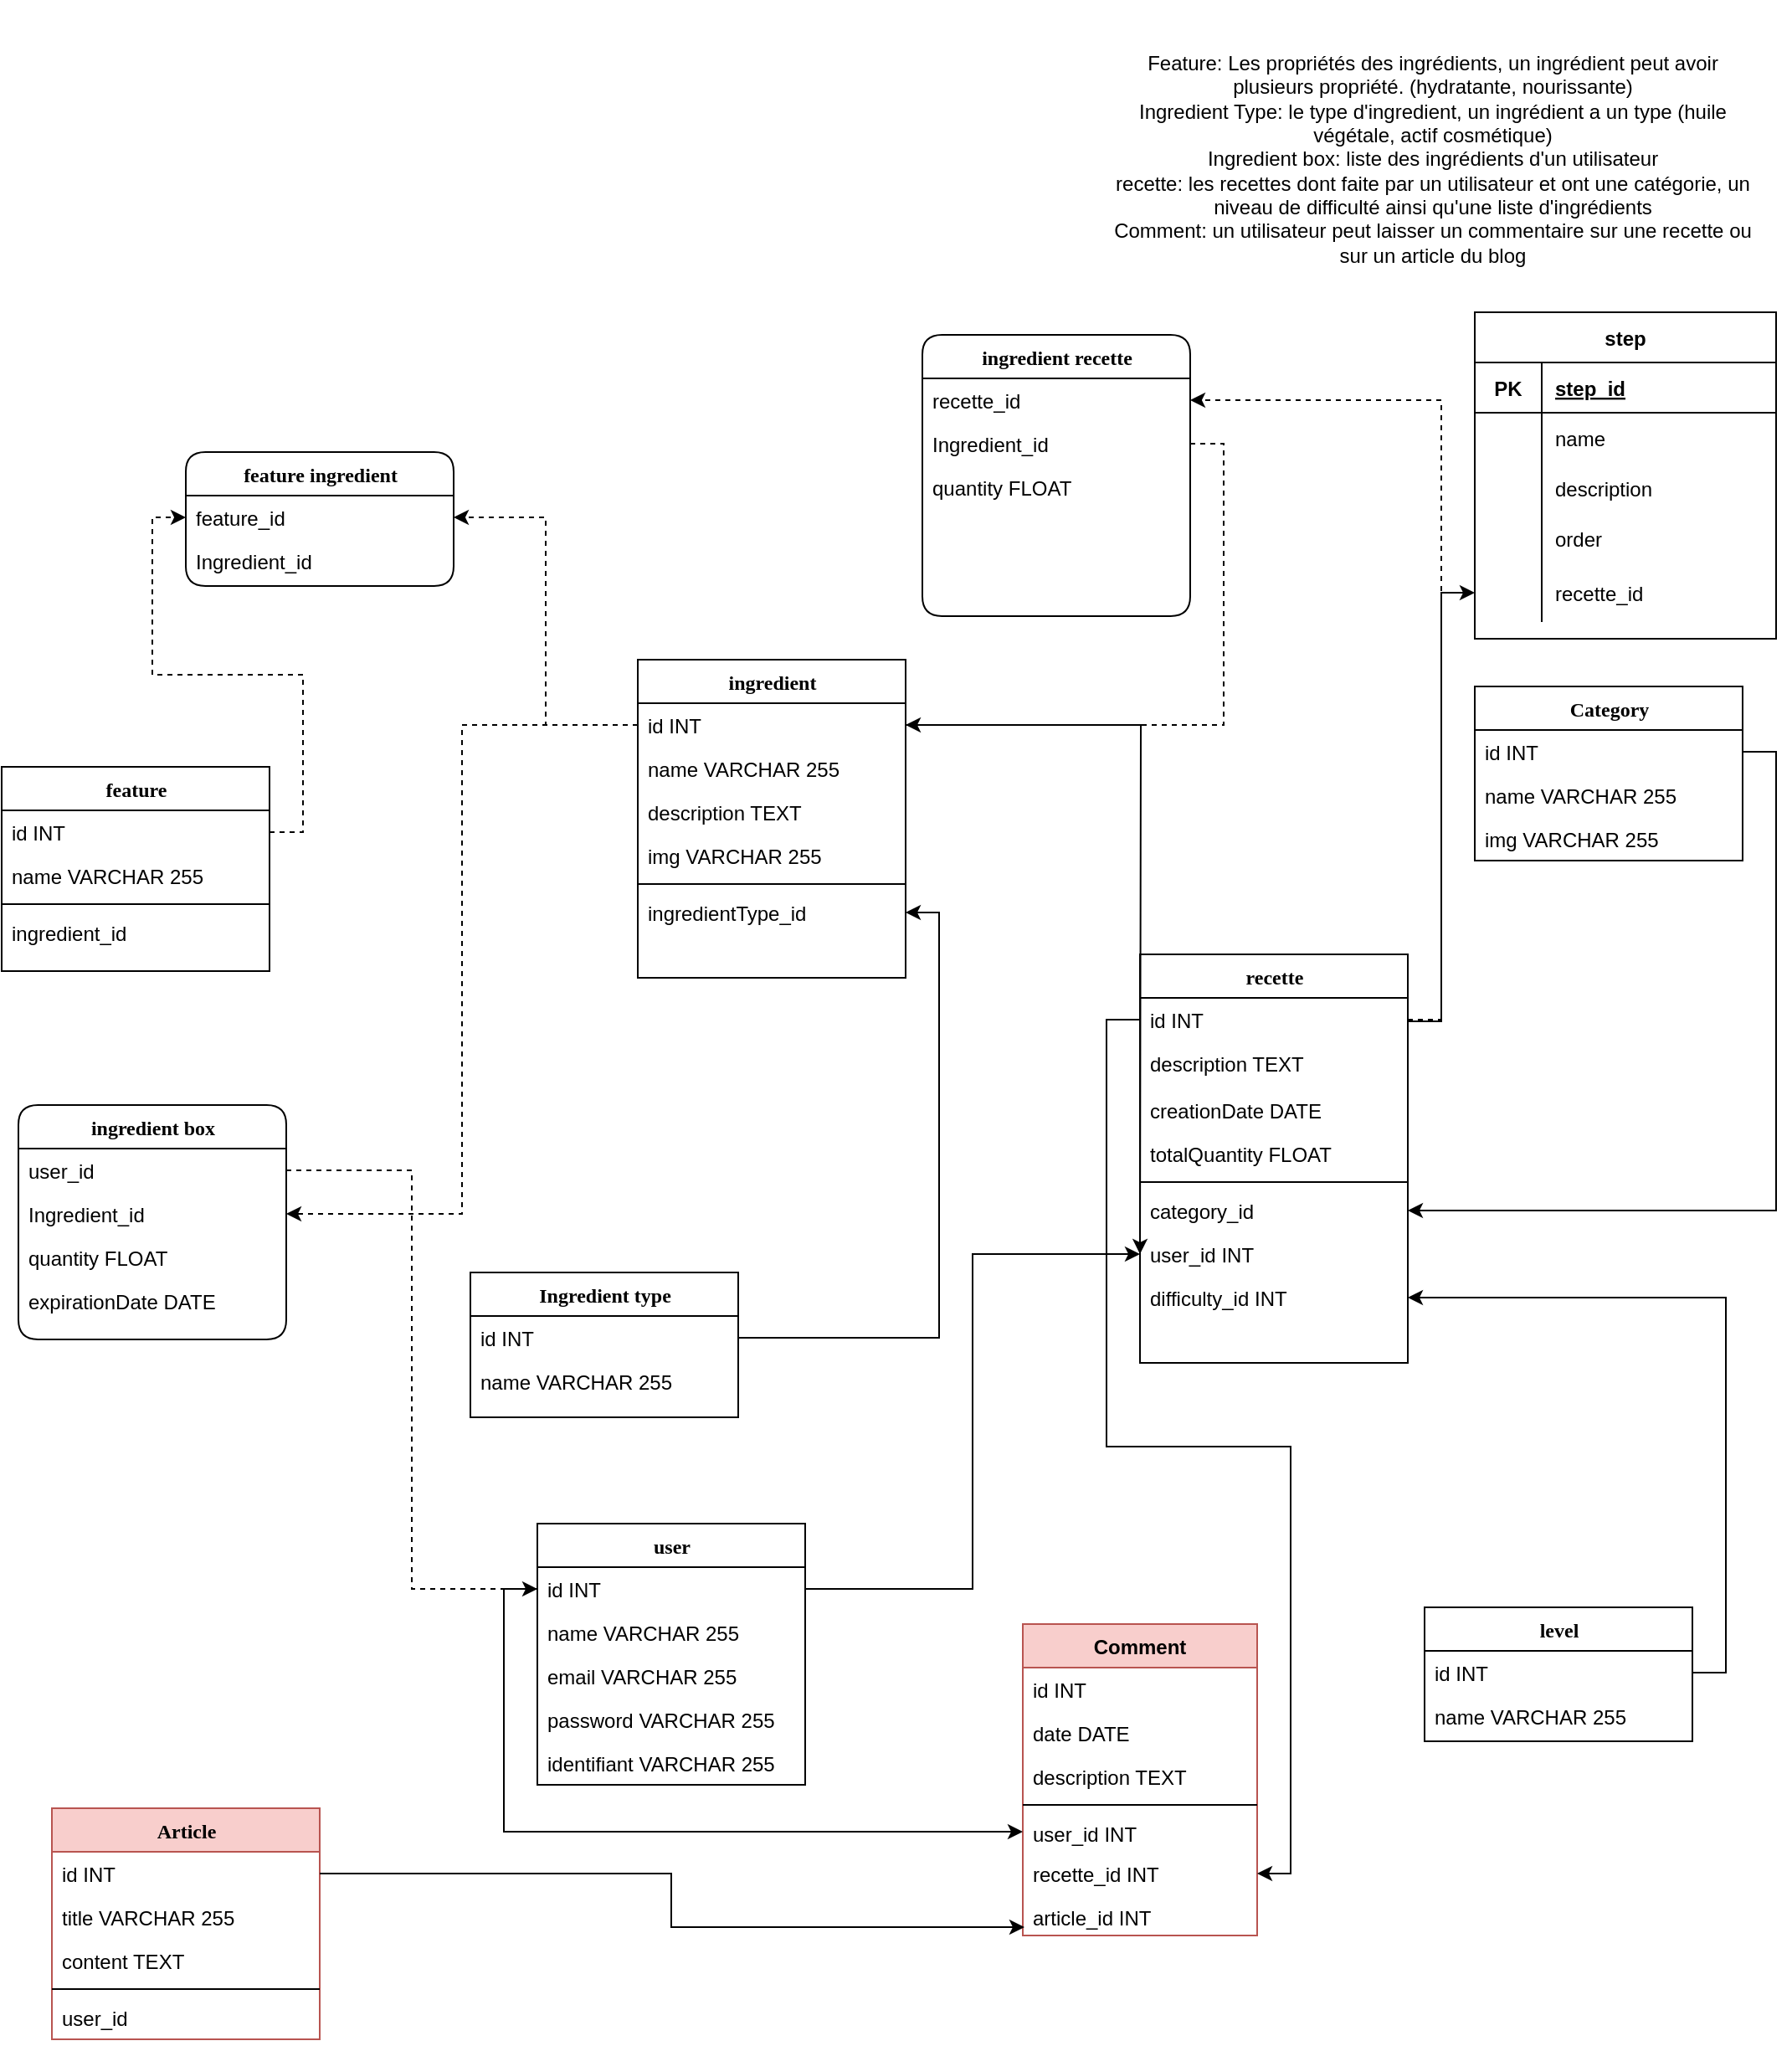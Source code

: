 <mxfile version="15.6.5" type="device"><diagram name="Page-1" id="9f46799a-70d6-7492-0946-bef42562c5a5"><mxGraphModel dx="1043" dy="1791" grid="1" gridSize="10" guides="1" tooltips="1" connect="1" arrows="1" fold="1" page="1" pageScale="1" pageWidth="1100" pageHeight="850" background="none" math="0" shadow="0"><root><mxCell id="0"/><mxCell id="1" parent="0"/><mxCell id="78961159f06e98e8-17" value="ingredient" style="swimlane;html=1;fontStyle=1;align=center;verticalAlign=top;childLayout=stackLayout;horizontal=1;startSize=26;horizontalStack=0;resizeParent=1;resizeLast=0;collapsible=1;marginBottom=0;swimlaneFillColor=#ffffff;rounded=0;shadow=0;comic=0;labelBackgroundColor=none;strokeWidth=1;fillColor=none;fontFamily=Verdana;fontSize=12" parent="1" vertex="1"><mxGeometry x="400" y="-16" width="160" height="190" as="geometry"/></mxCell><mxCell id="78961159f06e98e8-21" value="id INT" style="text;html=1;strokeColor=none;fillColor=none;align=left;verticalAlign=top;spacingLeft=4;spacingRight=4;whiteSpace=wrap;overflow=hidden;rotatable=0;points=[[0,0.5],[1,0.5]];portConstraint=eastwest;" parent="78961159f06e98e8-17" vertex="1"><mxGeometry y="26" width="160" height="26" as="geometry"/></mxCell><mxCell id="7zpPtN-hCxBxWCbPaGeo-47" value="name VARCHAR 255" style="text;html=1;strokeColor=none;fillColor=none;align=left;verticalAlign=top;spacingLeft=4;spacingRight=4;whiteSpace=wrap;overflow=hidden;rotatable=0;points=[[0,0.5],[1,0.5]];portConstraint=eastwest;" parent="78961159f06e98e8-17" vertex="1"><mxGeometry y="52" width="160" height="26" as="geometry"/></mxCell><mxCell id="7zpPtN-hCxBxWCbPaGeo-48" value="description TEXT" style="text;html=1;strokeColor=none;fillColor=none;align=left;verticalAlign=top;spacingLeft=4;spacingRight=4;whiteSpace=wrap;overflow=hidden;rotatable=0;points=[[0,0.5],[1,0.5]];portConstraint=eastwest;" parent="78961159f06e98e8-17" vertex="1"><mxGeometry y="78" width="160" height="26" as="geometry"/></mxCell><mxCell id="78961159f06e98e8-23" value="img VARCHAR 255&amp;nbsp;" style="text;html=1;strokeColor=none;fillColor=none;align=left;verticalAlign=top;spacingLeft=4;spacingRight=4;whiteSpace=wrap;overflow=hidden;rotatable=0;points=[[0,0.5],[1,0.5]];portConstraint=eastwest;" parent="78961159f06e98e8-17" vertex="1"><mxGeometry y="104" width="160" height="26" as="geometry"/></mxCell><mxCell id="78961159f06e98e8-19" value="" style="line;html=1;strokeWidth=1;fillColor=none;align=left;verticalAlign=middle;spacingTop=-1;spacingLeft=3;spacingRight=3;rotatable=0;labelPosition=right;points=[];portConstraint=eastwest;" parent="78961159f06e98e8-17" vertex="1"><mxGeometry y="130" width="160" height="8" as="geometry"/></mxCell><mxCell id="78961159f06e98e8-20" value="ingredientType_id" style="text;html=1;strokeColor=none;fillColor=none;align=left;verticalAlign=top;spacingLeft=4;spacingRight=4;whiteSpace=wrap;overflow=hidden;rotatable=0;points=[[0,0.5],[1,0.5]];portConstraint=eastwest;" parent="78961159f06e98e8-17" vertex="1"><mxGeometry y="138" width="160" height="26" as="geometry"/></mxCell><mxCell id="78961159f06e98e8-30" value="Ingredient type" style="swimlane;html=1;fontStyle=1;align=center;verticalAlign=top;childLayout=stackLayout;horizontal=1;startSize=26;horizontalStack=0;resizeParent=1;resizeLast=0;collapsible=1;marginBottom=0;swimlaneFillColor=#ffffff;rounded=0;shadow=0;comic=0;labelBackgroundColor=none;strokeWidth=1;fillColor=none;fontFamily=Verdana;fontSize=12" parent="1" vertex="1"><mxGeometry x="300" y="350" width="160" height="86.5" as="geometry"/></mxCell><mxCell id="78961159f06e98e8-32" value="id INT" style="text;html=1;strokeColor=none;fillColor=none;align=left;verticalAlign=top;spacingLeft=4;spacingRight=4;whiteSpace=wrap;overflow=hidden;rotatable=0;points=[[0,0.5],[1,0.5]];portConstraint=eastwest;" parent="78961159f06e98e8-30" vertex="1"><mxGeometry y="26" width="160" height="26" as="geometry"/></mxCell><mxCell id="78961159f06e98e8-33" value="name VARCHAR 255" style="text;html=1;strokeColor=none;fillColor=none;align=left;verticalAlign=top;spacingLeft=4;spacingRight=4;whiteSpace=wrap;overflow=hidden;rotatable=0;points=[[0,0.5],[1,0.5]];portConstraint=eastwest;" parent="78961159f06e98e8-30" vertex="1"><mxGeometry y="52" width="160" height="26" as="geometry"/></mxCell><mxCell id="78961159f06e98e8-43" value="user" style="swimlane;html=1;fontStyle=1;align=center;verticalAlign=top;childLayout=stackLayout;horizontal=1;startSize=26;horizontalStack=0;resizeParent=1;resizeLast=0;collapsible=1;marginBottom=0;swimlaneFillColor=#ffffff;rounded=0;shadow=0;comic=0;labelBackgroundColor=none;strokeWidth=1;fillColor=none;fontFamily=Verdana;fontSize=12" parent="1" vertex="1"><mxGeometry x="340" y="500" width="160" height="156" as="geometry"/></mxCell><mxCell id="78961159f06e98e8-44" value="id INT" style="text;html=1;strokeColor=none;fillColor=none;align=left;verticalAlign=top;spacingLeft=4;spacingRight=4;whiteSpace=wrap;overflow=hidden;rotatable=0;points=[[0,0.5],[1,0.5]];portConstraint=eastwest;" parent="78961159f06e98e8-43" vertex="1"><mxGeometry y="26" width="160" height="26" as="geometry"/></mxCell><mxCell id="78961159f06e98e8-45" value="name VARCHAR 255" style="text;html=1;strokeColor=none;fillColor=none;align=left;verticalAlign=top;spacingLeft=4;spacingRight=4;whiteSpace=wrap;overflow=hidden;rotatable=0;points=[[0,0.5],[1,0.5]];portConstraint=eastwest;" parent="78961159f06e98e8-43" vertex="1"><mxGeometry y="52" width="160" height="26" as="geometry"/></mxCell><mxCell id="78961159f06e98e8-49" value="email VARCHAR 255" style="text;html=1;strokeColor=none;fillColor=none;align=left;verticalAlign=top;spacingLeft=4;spacingRight=4;whiteSpace=wrap;overflow=hidden;rotatable=0;points=[[0,0.5],[1,0.5]];portConstraint=eastwest;" parent="78961159f06e98e8-43" vertex="1"><mxGeometry y="78" width="160" height="26" as="geometry"/></mxCell><mxCell id="eiqiAYQHPfFqTwgcXte8-1" value="password VARCHAR 255" style="text;html=1;strokeColor=none;fillColor=none;align=left;verticalAlign=top;spacingLeft=4;spacingRight=4;whiteSpace=wrap;overflow=hidden;rotatable=0;points=[[0,0.5],[1,0.5]];portConstraint=eastwest;" parent="78961159f06e98e8-43" vertex="1"><mxGeometry y="104" width="160" height="26" as="geometry"/></mxCell><mxCell id="lginQd7SYMNspLlkgWpq-1" value="identifiant VARCHAR 255" style="text;html=1;strokeColor=none;fillColor=none;align=left;verticalAlign=top;spacingLeft=4;spacingRight=4;whiteSpace=wrap;overflow=hidden;rotatable=0;points=[[0,0.5],[1,0.5]];portConstraint=eastwest;" parent="78961159f06e98e8-43" vertex="1"><mxGeometry y="130" width="160" height="26" as="geometry"/></mxCell><mxCell id="78961159f06e98e8-56" value="feature" style="swimlane;html=1;fontStyle=1;align=center;verticalAlign=top;childLayout=stackLayout;horizontal=1;startSize=26;horizontalStack=0;resizeParent=1;resizeLast=0;collapsible=1;marginBottom=0;swimlaneFillColor=#ffffff;rounded=0;shadow=0;comic=0;labelBackgroundColor=none;strokeWidth=1;fillColor=none;fontFamily=Verdana;fontSize=12" parent="1" vertex="1"><mxGeometry x="20" y="48" width="160" height="122" as="geometry"/></mxCell><mxCell id="78961159f06e98e8-57" value="id INT&lt;br&gt;" style="text;html=1;strokeColor=none;fillColor=none;align=left;verticalAlign=top;spacingLeft=4;spacingRight=4;whiteSpace=wrap;overflow=hidden;rotatable=0;points=[[0,0.5],[1,0.5]];portConstraint=eastwest;" parent="78961159f06e98e8-56" vertex="1"><mxGeometry y="26" width="160" height="26" as="geometry"/></mxCell><mxCell id="78961159f06e98e8-58" value="name VARCHAR 255" style="text;html=1;strokeColor=none;fillColor=none;align=left;verticalAlign=top;spacingLeft=4;spacingRight=4;whiteSpace=wrap;overflow=hidden;rotatable=0;points=[[0,0.5],[1,0.5]];portConstraint=eastwest;" parent="78961159f06e98e8-56" vertex="1"><mxGeometry y="52" width="160" height="26" as="geometry"/></mxCell><mxCell id="78961159f06e98e8-64" value="" style="line;html=1;strokeWidth=1;fillColor=none;align=left;verticalAlign=middle;spacingTop=-1;spacingLeft=3;spacingRight=3;rotatable=0;labelPosition=right;points=[];portConstraint=eastwest;" parent="78961159f06e98e8-56" vertex="1"><mxGeometry y="78" width="160" height="8" as="geometry"/></mxCell><mxCell id="78961159f06e98e8-65" value="ingredient_id&lt;br&gt;" style="text;html=1;strokeColor=none;fillColor=none;align=left;verticalAlign=top;spacingLeft=4;spacingRight=4;whiteSpace=wrap;overflow=hidden;rotatable=0;points=[[0,0.5],[1,0.5]];portConstraint=eastwest;" parent="78961159f06e98e8-56" vertex="1"><mxGeometry y="86" width="160" height="26" as="geometry"/></mxCell><mxCell id="78961159f06e98e8-69" value="recette" style="swimlane;html=1;fontStyle=1;align=center;verticalAlign=top;childLayout=stackLayout;horizontal=1;startSize=26;horizontalStack=0;resizeParent=1;resizeLast=0;collapsible=1;marginBottom=0;swimlaneFillColor=#ffffff;rounded=0;shadow=0;comic=0;labelBackgroundColor=none;strokeWidth=1;fillColor=none;fontFamily=Verdana;fontSize=12" parent="1" vertex="1"><mxGeometry x="700" y="160" width="160" height="244" as="geometry"/></mxCell><mxCell id="7zpPtN-hCxBxWCbPaGeo-17" value="id INT" style="text;html=1;strokeColor=none;fillColor=none;align=left;verticalAlign=top;spacingLeft=4;spacingRight=4;whiteSpace=wrap;overflow=hidden;rotatable=0;points=[[0,0.5],[1,0.5]];portConstraint=eastwest;" parent="78961159f06e98e8-69" vertex="1"><mxGeometry y="26" width="160" height="26" as="geometry"/></mxCell><mxCell id="78961159f06e98e8-74" value="description TEXT" style="text;html=1;strokeColor=none;fillColor=none;align=left;verticalAlign=top;spacingLeft=4;spacingRight=4;whiteSpace=wrap;overflow=hidden;rotatable=0;points=[[0,0.5],[1,0.5]];portConstraint=eastwest;" parent="78961159f06e98e8-69" vertex="1"><mxGeometry y="52" width="160" height="28" as="geometry"/></mxCell><mxCell id="78961159f06e98e8-75" value="creationDate DATE" style="text;html=1;strokeColor=none;fillColor=none;align=left;verticalAlign=top;spacingLeft=4;spacingRight=4;whiteSpace=wrap;overflow=hidden;rotatable=0;points=[[0,0.5],[1,0.5]];portConstraint=eastwest;" parent="78961159f06e98e8-69" vertex="1"><mxGeometry y="80" width="160" height="26" as="geometry"/></mxCell><mxCell id="78961159f06e98e8-76" value="totalQuantity FLOAT" style="text;html=1;strokeColor=none;fillColor=none;align=left;verticalAlign=top;spacingLeft=4;spacingRight=4;whiteSpace=wrap;overflow=hidden;rotatable=0;points=[[0,0.5],[1,0.5]];portConstraint=eastwest;" parent="78961159f06e98e8-69" vertex="1"><mxGeometry y="106" width="160" height="26" as="geometry"/></mxCell><mxCell id="7zpPtN-hCxBxWCbPaGeo-32" value="" style="line;html=1;strokeWidth=1;fillColor=none;align=left;verticalAlign=middle;spacingTop=-1;spacingLeft=3;spacingRight=3;rotatable=0;labelPosition=right;points=[];portConstraint=eastwest;" parent="78961159f06e98e8-69" vertex="1"><mxGeometry y="132" width="160" height="8" as="geometry"/></mxCell><mxCell id="78961159f06e98e8-117" value="category_id" style="text;html=1;strokeColor=none;fillColor=none;align=left;verticalAlign=top;spacingLeft=4;spacingRight=4;whiteSpace=wrap;overflow=hidden;rotatable=0;points=[[0,0.5],[1,0.5]];portConstraint=eastwest;" parent="78961159f06e98e8-69" vertex="1"><mxGeometry y="140" width="160" height="26" as="geometry"/></mxCell><mxCell id="78961159f06e98e8-78" value="user_id INT" style="text;html=1;strokeColor=none;fillColor=none;align=left;verticalAlign=top;spacingLeft=4;spacingRight=4;whiteSpace=wrap;overflow=hidden;rotatable=0;points=[[0,0.5],[1,0.5]];portConstraint=eastwest;" parent="78961159f06e98e8-69" vertex="1"><mxGeometry y="166" width="160" height="26" as="geometry"/></mxCell><mxCell id="7zpPtN-hCxBxWCbPaGeo-45" value="difficulty_id INT" style="text;html=1;strokeColor=none;fillColor=none;align=left;verticalAlign=top;spacingLeft=4;spacingRight=4;whiteSpace=wrap;overflow=hidden;rotatable=0;points=[[0,0.5],[1,0.5]];portConstraint=eastwest;" parent="78961159f06e98e8-69" vertex="1"><mxGeometry y="192" width="160" height="26" as="geometry"/></mxCell><mxCell id="78961159f06e98e8-95" value="ingredient box" style="swimlane;html=1;fontStyle=1;align=center;verticalAlign=top;childLayout=stackLayout;horizontal=1;startSize=26;horizontalStack=0;resizeParent=1;resizeLast=0;collapsible=1;marginBottom=0;swimlaneFillColor=#ffffff;rounded=1;shadow=0;comic=0;labelBackgroundColor=none;strokeWidth=1;fillColor=none;fontFamily=Verdana;fontSize=12" parent="1" vertex="1"><mxGeometry x="30" y="250" width="160" height="140" as="geometry"/></mxCell><mxCell id="78961159f06e98e8-96" value="user_id" style="text;html=1;strokeColor=none;fillColor=none;align=left;verticalAlign=top;spacingLeft=4;spacingRight=4;whiteSpace=wrap;overflow=hidden;rotatable=0;points=[[0,0.5],[1,0.5]];portConstraint=eastwest;" parent="78961159f06e98e8-95" vertex="1"><mxGeometry y="26" width="160" height="26" as="geometry"/></mxCell><mxCell id="78961159f06e98e8-97" value="Ingredient_id" style="text;html=1;strokeColor=none;fillColor=none;align=left;verticalAlign=top;spacingLeft=4;spacingRight=4;whiteSpace=wrap;overflow=hidden;rotatable=0;points=[[0,0.5],[1,0.5]];portConstraint=eastwest;" parent="78961159f06e98e8-95" vertex="1"><mxGeometry y="52" width="160" height="26" as="geometry"/></mxCell><mxCell id="78961159f06e98e8-25" value="quantity FLOAT" style="text;html=1;strokeColor=none;fillColor=none;align=left;verticalAlign=top;spacingLeft=4;spacingRight=4;whiteSpace=wrap;overflow=hidden;rotatable=0;points=[[0,0.5],[1,0.5]];portConstraint=eastwest;" parent="78961159f06e98e8-95" vertex="1"><mxGeometry y="78" width="160" height="26" as="geometry"/></mxCell><mxCell id="78961159f06e98e8-26" value="expirationDate DATE" style="text;html=1;strokeColor=none;fillColor=none;align=left;verticalAlign=top;spacingLeft=4;spacingRight=4;whiteSpace=wrap;overflow=hidden;rotatable=0;points=[[0,0.5],[1,0.5]];portConstraint=eastwest;" parent="78961159f06e98e8-95" vertex="1"><mxGeometry y="104" width="160" height="26" as="geometry"/></mxCell><mxCell id="78961159f06e98e8-108" value="Category" style="swimlane;html=1;fontStyle=1;align=center;verticalAlign=top;childLayout=stackLayout;horizontal=1;startSize=26;horizontalStack=0;resizeParent=1;resizeLast=0;collapsible=1;marginBottom=0;swimlaneFillColor=#ffffff;rounded=0;shadow=0;comic=0;labelBackgroundColor=none;strokeWidth=1;fillColor=none;fontFamily=Verdana;fontSize=12" parent="1" vertex="1"><mxGeometry x="900" width="160" height="104" as="geometry"/></mxCell><mxCell id="78961159f06e98e8-109" value="id INT" style="text;html=1;strokeColor=none;fillColor=none;align=left;verticalAlign=top;spacingLeft=4;spacingRight=4;whiteSpace=wrap;overflow=hidden;rotatable=0;points=[[0,0.5],[1,0.5]];portConstraint=eastwest;" parent="78961159f06e98e8-108" vertex="1"><mxGeometry y="26" width="160" height="26" as="geometry"/></mxCell><mxCell id="78961159f06e98e8-110" value="name VARCHAR 255" style="text;html=1;strokeColor=none;fillColor=none;align=left;verticalAlign=top;spacingLeft=4;spacingRight=4;whiteSpace=wrap;overflow=hidden;rotatable=0;points=[[0,0.5],[1,0.5]];portConstraint=eastwest;" parent="78961159f06e98e8-108" vertex="1"><mxGeometry y="52" width="160" height="26" as="geometry"/></mxCell><mxCell id="7zpPtN-hCxBxWCbPaGeo-50" value="img VARCHAR 255&amp;nbsp;" style="text;html=1;strokeColor=none;fillColor=none;align=left;verticalAlign=top;spacingLeft=4;spacingRight=4;whiteSpace=wrap;overflow=hidden;rotatable=0;points=[[0,0.5],[1,0.5]];portConstraint=eastwest;" parent="78961159f06e98e8-108" vertex="1"><mxGeometry y="78" width="160" height="26" as="geometry"/></mxCell><mxCell id="7zpPtN-hCxBxWCbPaGeo-7" style="edgeStyle=orthogonalEdgeStyle;rounded=0;orthogonalLoop=1;jettySize=auto;html=1;exitX=1;exitY=0.5;exitDx=0;exitDy=0;entryX=0;entryY=0.5;entryDx=0;entryDy=0;" parent="1" source="78961159f06e98e8-44" target="78961159f06e98e8-78" edge="1"><mxGeometry relative="1" as="geometry"/></mxCell><mxCell id="7zpPtN-hCxBxWCbPaGeo-8" style="edgeStyle=orthogonalEdgeStyle;rounded=0;orthogonalLoop=1;jettySize=auto;html=1;exitX=1;exitY=0.5;exitDx=0;exitDy=0;" parent="1" source="78961159f06e98e8-21" edge="1"><mxGeometry relative="1" as="geometry"><mxPoint x="700" y="339" as="targetPoint"/></mxGeometry></mxCell><mxCell id="7zpPtN-hCxBxWCbPaGeo-10" value="Comment" style="swimlane;fontStyle=1;childLayout=stackLayout;horizontal=1;startSize=26;horizontalStack=0;resizeParent=1;resizeParentMax=0;resizeLast=0;collapsible=1;marginBottom=0;rounded=0;fillColor=#f8cecc;strokeColor=#b85450;" parent="1" vertex="1"><mxGeometry x="630" y="560" width="140" height="186" as="geometry"/></mxCell><mxCell id="7zpPtN-hCxBxWCbPaGeo-15" value="id INT" style="text;strokeColor=none;fillColor=none;align=left;verticalAlign=top;spacingLeft=4;spacingRight=4;overflow=hidden;rotatable=0;points=[[0,0.5],[1,0.5]];portConstraint=eastwest;" parent="7zpPtN-hCxBxWCbPaGeo-10" vertex="1"><mxGeometry y="26" width="140" height="26" as="geometry"/></mxCell><mxCell id="7zpPtN-hCxBxWCbPaGeo-14" value="date DATE" style="text;strokeColor=none;fillColor=none;align=left;verticalAlign=top;spacingLeft=4;spacingRight=4;overflow=hidden;rotatable=0;points=[[0,0.5],[1,0.5]];portConstraint=eastwest;" parent="7zpPtN-hCxBxWCbPaGeo-10" vertex="1"><mxGeometry y="52" width="140" height="26" as="geometry"/></mxCell><mxCell id="7zpPtN-hCxBxWCbPaGeo-13" value="description TEXT" style="text;strokeColor=none;fillColor=none;align=left;verticalAlign=top;spacingLeft=4;spacingRight=4;overflow=hidden;rotatable=0;points=[[0,0.5],[1,0.5]];portConstraint=eastwest;" parent="7zpPtN-hCxBxWCbPaGeo-10" vertex="1"><mxGeometry y="78" width="140" height="26" as="geometry"/></mxCell><mxCell id="7zpPtN-hCxBxWCbPaGeo-31" value="" style="line;html=1;strokeWidth=1;fillColor=none;align=left;verticalAlign=middle;spacingTop=-1;spacingLeft=3;spacingRight=3;rotatable=0;labelPosition=right;points=[];portConstraint=eastwest;" parent="7zpPtN-hCxBxWCbPaGeo-10" vertex="1"><mxGeometry y="104" width="140" height="8" as="geometry"/></mxCell><mxCell id="7zpPtN-hCxBxWCbPaGeo-11" value="user_id INT" style="text;strokeColor=none;fillColor=none;align=left;verticalAlign=top;spacingLeft=4;spacingRight=4;overflow=hidden;rotatable=0;points=[[0,0.5],[1,0.5]];portConstraint=eastwest;" parent="7zpPtN-hCxBxWCbPaGeo-10" vertex="1"><mxGeometry y="112" width="140" height="24" as="geometry"/></mxCell><mxCell id="7zpPtN-hCxBxWCbPaGeo-12" value="recette_id INT" style="text;strokeColor=none;fillColor=none;align=left;verticalAlign=top;spacingLeft=4;spacingRight=4;overflow=hidden;rotatable=0;points=[[0,0.5],[1,0.5]];portConstraint=eastwest;" parent="7zpPtN-hCxBxWCbPaGeo-10" vertex="1"><mxGeometry y="136" width="140" height="26" as="geometry"/></mxCell><mxCell id="7zpPtN-hCxBxWCbPaGeo-40" value="article_id INT" style="text;strokeColor=none;fillColor=none;align=left;verticalAlign=top;spacingLeft=4;spacingRight=4;overflow=hidden;rotatable=0;points=[[0,0.5],[1,0.5]];portConstraint=eastwest;" parent="7zpPtN-hCxBxWCbPaGeo-10" vertex="1"><mxGeometry y="162" width="140" height="24" as="geometry"/></mxCell><mxCell id="7zpPtN-hCxBxWCbPaGeo-16" style="edgeStyle=orthogonalEdgeStyle;rounded=0;orthogonalLoop=1;jettySize=auto;html=1;exitX=0;exitY=0.5;exitDx=0;exitDy=0;" parent="1" source="78961159f06e98e8-44" target="7zpPtN-hCxBxWCbPaGeo-11" edge="1"><mxGeometry relative="1" as="geometry"/></mxCell><mxCell id="7zpPtN-hCxBxWCbPaGeo-20" style="edgeStyle=orthogonalEdgeStyle;rounded=0;orthogonalLoop=1;jettySize=auto;html=1;exitX=0;exitY=0.5;exitDx=0;exitDy=0;entryX=1;entryY=0.5;entryDx=0;entryDy=0;" parent="1" source="7zpPtN-hCxBxWCbPaGeo-17" target="7zpPtN-hCxBxWCbPaGeo-12" edge="1"><mxGeometry relative="1" as="geometry"/></mxCell><mxCell id="7zpPtN-hCxBxWCbPaGeo-25" style="edgeStyle=orthogonalEdgeStyle;rounded=0;orthogonalLoop=1;jettySize=auto;html=1;exitX=1;exitY=0.5;exitDx=0;exitDy=0;entryX=1;entryY=0.5;entryDx=0;entryDy=0;" parent="1" source="78961159f06e98e8-109" target="78961159f06e98e8-117" edge="1"><mxGeometry relative="1" as="geometry"/></mxCell><mxCell id="7zpPtN-hCxBxWCbPaGeo-26" style="edgeStyle=orthogonalEdgeStyle;rounded=0;orthogonalLoop=1;jettySize=auto;html=1;exitX=1;exitY=0.5;exitDx=0;exitDy=0;entryX=1;entryY=0.5;entryDx=0;entryDy=0;" parent="1" source="78961159f06e98e8-32" target="78961159f06e98e8-20" edge="1"><mxGeometry relative="1" as="geometry"/></mxCell><mxCell id="7zpPtN-hCxBxWCbPaGeo-27" style="edgeStyle=orthogonalEdgeStyle;rounded=0;orthogonalLoop=1;jettySize=auto;html=1;exitX=0;exitY=0.5;exitDx=0;exitDy=0;entryX=1;entryY=0.5;entryDx=0;entryDy=0;dashed=1;" parent="1" source="78961159f06e98e8-21" target="78961159f06e98e8-97" edge="1"><mxGeometry relative="1" as="geometry"/></mxCell><mxCell id="7zpPtN-hCxBxWCbPaGeo-28" style="edgeStyle=orthogonalEdgeStyle;rounded=0;orthogonalLoop=1;jettySize=auto;html=1;exitX=1;exitY=0.5;exitDx=0;exitDy=0;entryX=0;entryY=0.5;entryDx=0;entryDy=0;dashed=1;" parent="1" source="78961159f06e98e8-96" target="78961159f06e98e8-44" edge="1"><mxGeometry relative="1" as="geometry"/></mxCell><mxCell id="7zpPtN-hCxBxWCbPaGeo-33" value="Article" style="swimlane;html=1;fontStyle=1;align=center;verticalAlign=top;childLayout=stackLayout;horizontal=1;startSize=26;horizontalStack=0;resizeParent=1;resizeLast=0;collapsible=1;marginBottom=0;swimlaneFillColor=#ffffff;rounded=0;shadow=0;comic=0;labelBackgroundColor=none;strokeWidth=1;fillColor=#f8cecc;fontFamily=Verdana;fontSize=12;strokeColor=#b85450;" parent="1" vertex="1"><mxGeometry x="50" y="670" width="160" height="138" as="geometry"/></mxCell><mxCell id="7zpPtN-hCxBxWCbPaGeo-34" value="id INT" style="text;html=1;strokeColor=none;fillColor=none;align=left;verticalAlign=top;spacingLeft=4;spacingRight=4;whiteSpace=wrap;overflow=hidden;rotatable=0;points=[[0,0.5],[1,0.5]];portConstraint=eastwest;" parent="7zpPtN-hCxBxWCbPaGeo-33" vertex="1"><mxGeometry y="26" width="160" height="26" as="geometry"/></mxCell><mxCell id="7zpPtN-hCxBxWCbPaGeo-35" value="title VARCHAR 255" style="text;html=1;strokeColor=none;fillColor=none;align=left;verticalAlign=top;spacingLeft=4;spacingRight=4;whiteSpace=wrap;overflow=hidden;rotatable=0;points=[[0,0.5],[1,0.5]];portConstraint=eastwest;" parent="7zpPtN-hCxBxWCbPaGeo-33" vertex="1"><mxGeometry y="52" width="160" height="26" as="geometry"/></mxCell><mxCell id="7zpPtN-hCxBxWCbPaGeo-38" value="content TEXT" style="text;html=1;strokeColor=none;fillColor=none;align=left;verticalAlign=top;spacingLeft=4;spacingRight=4;whiteSpace=wrap;overflow=hidden;rotatable=0;points=[[0,0.5],[1,0.5]];portConstraint=eastwest;" parent="7zpPtN-hCxBxWCbPaGeo-33" vertex="1"><mxGeometry y="78" width="160" height="26" as="geometry"/></mxCell><mxCell id="7zpPtN-hCxBxWCbPaGeo-36" value="" style="line;html=1;strokeWidth=1;fillColor=none;align=left;verticalAlign=middle;spacingTop=-1;spacingLeft=3;spacingRight=3;rotatable=0;labelPosition=right;points=[];portConstraint=eastwest;" parent="7zpPtN-hCxBxWCbPaGeo-33" vertex="1"><mxGeometry y="104" width="160" height="8" as="geometry"/></mxCell><mxCell id="7zpPtN-hCxBxWCbPaGeo-37" value="user_id" style="text;html=1;strokeColor=none;fillColor=none;align=left;verticalAlign=top;spacingLeft=4;spacingRight=4;whiteSpace=wrap;overflow=hidden;rotatable=0;points=[[0,0.5],[1,0.5]];portConstraint=eastwest;" parent="7zpPtN-hCxBxWCbPaGeo-33" vertex="1"><mxGeometry y="112" width="160" height="26" as="geometry"/></mxCell><mxCell id="7zpPtN-hCxBxWCbPaGeo-39" style="edgeStyle=orthogonalEdgeStyle;rounded=0;orthogonalLoop=1;jettySize=auto;html=1;exitX=1;exitY=0.5;exitDx=0;exitDy=0;entryX=0.007;entryY=0.792;entryDx=0;entryDy=0;entryPerimeter=0;" parent="1" source="7zpPtN-hCxBxWCbPaGeo-34" target="7zpPtN-hCxBxWCbPaGeo-40" edge="1"><mxGeometry relative="1" as="geometry"><mxPoint x="520" y="600" as="targetPoint"/></mxGeometry></mxCell><mxCell id="7zpPtN-hCxBxWCbPaGeo-42" value="level" style="swimlane;html=1;fontStyle=1;align=center;verticalAlign=top;childLayout=stackLayout;horizontal=1;startSize=26;horizontalStack=0;resizeParent=1;resizeLast=0;collapsible=1;marginBottom=0;swimlaneFillColor=#ffffff;rounded=0;shadow=0;comic=0;labelBackgroundColor=none;strokeWidth=1;fillColor=none;fontFamily=Verdana;fontSize=12" parent="1" vertex="1"><mxGeometry x="870" y="550" width="160" height="80" as="geometry"/></mxCell><mxCell id="7zpPtN-hCxBxWCbPaGeo-43" value="id INT" style="text;html=1;strokeColor=none;fillColor=none;align=left;verticalAlign=top;spacingLeft=4;spacingRight=4;whiteSpace=wrap;overflow=hidden;rotatable=0;points=[[0,0.5],[1,0.5]];portConstraint=eastwest;" parent="7zpPtN-hCxBxWCbPaGeo-42" vertex="1"><mxGeometry y="26" width="160" height="26" as="geometry"/></mxCell><mxCell id="7zpPtN-hCxBxWCbPaGeo-44" value="name VARCHAR 255" style="text;html=1;strokeColor=none;fillColor=none;align=left;verticalAlign=top;spacingLeft=4;spacingRight=4;whiteSpace=wrap;overflow=hidden;rotatable=0;points=[[0,0.5],[1,0.5]];portConstraint=eastwest;" parent="7zpPtN-hCxBxWCbPaGeo-42" vertex="1"><mxGeometry y="52" width="160" height="26" as="geometry"/></mxCell><mxCell id="7zpPtN-hCxBxWCbPaGeo-46" style="edgeStyle=orthogonalEdgeStyle;rounded=0;orthogonalLoop=1;jettySize=auto;html=1;exitX=1;exitY=0.5;exitDx=0;exitDy=0;entryX=1;entryY=0.5;entryDx=0;entryDy=0;" parent="1" source="7zpPtN-hCxBxWCbPaGeo-43" target="7zpPtN-hCxBxWCbPaGeo-45" edge="1"><mxGeometry relative="1" as="geometry"/></mxCell><mxCell id="7zpPtN-hCxBxWCbPaGeo-51" value="Feature: Les propriétés des ingrédients, un ingrédient peut avoir plusieurs propriété. (hydratante, nourissante)&lt;br&gt;Ingredient Type: le type d'ingredient, un ingrédient a un type (huile végétale, actif cosmétique)&lt;br&gt;Ingredient box: liste des ingrédients d'un utilisateur&lt;br&gt;recette: les recettes dont faite par un utilisateur et ont une catégorie, un niveau de difficulté ainsi qu'une liste d'ingrédients&lt;br&gt;Comment: un utilisateur peut laisser un commentaire sur une recette ou sur un article du blog" style="text;html=1;strokeColor=none;fillColor=none;align=center;verticalAlign=middle;whiteSpace=wrap;rounded=0;" parent="1" vertex="1"><mxGeometry x="680" y="-410" width="390" height="190" as="geometry"/></mxCell><mxCell id="7zpPtN-hCxBxWCbPaGeo-52" value="ingredient recette" style="swimlane;html=1;fontStyle=1;align=center;verticalAlign=top;childLayout=stackLayout;horizontal=1;startSize=26;horizontalStack=0;resizeParent=1;resizeLast=0;collapsible=1;marginBottom=0;swimlaneFillColor=#ffffff;rounded=1;shadow=0;comic=0;labelBackgroundColor=none;strokeWidth=1;fillColor=none;fontFamily=Verdana;fontSize=12" parent="1" vertex="1"><mxGeometry x="570" y="-210" width="160" height="168" as="geometry"/></mxCell><mxCell id="7zpPtN-hCxBxWCbPaGeo-53" value="recette_id" style="text;html=1;strokeColor=none;fillColor=none;align=left;verticalAlign=top;spacingLeft=4;spacingRight=4;whiteSpace=wrap;overflow=hidden;rotatable=0;points=[[0,0.5],[1,0.5]];portConstraint=eastwest;" parent="7zpPtN-hCxBxWCbPaGeo-52" vertex="1"><mxGeometry y="26" width="160" height="26" as="geometry"/></mxCell><mxCell id="7zpPtN-hCxBxWCbPaGeo-54" value="Ingredient_id" style="text;html=1;strokeColor=none;fillColor=none;align=left;verticalAlign=top;spacingLeft=4;spacingRight=4;whiteSpace=wrap;overflow=hidden;rotatable=0;points=[[0,0.5],[1,0.5]];portConstraint=eastwest;" parent="7zpPtN-hCxBxWCbPaGeo-52" vertex="1"><mxGeometry y="52" width="160" height="26" as="geometry"/></mxCell><mxCell id="7zpPtN-hCxBxWCbPaGeo-55" value="quantity FLOAT" style="text;html=1;strokeColor=none;fillColor=none;align=left;verticalAlign=top;spacingLeft=4;spacingRight=4;whiteSpace=wrap;overflow=hidden;rotatable=0;points=[[0,0.5],[1,0.5]];portConstraint=eastwest;" parent="7zpPtN-hCxBxWCbPaGeo-52" vertex="1"><mxGeometry y="78" width="160" height="26" as="geometry"/></mxCell><mxCell id="7zpPtN-hCxBxWCbPaGeo-57" style="edgeStyle=orthogonalEdgeStyle;rounded=0;orthogonalLoop=1;jettySize=auto;html=1;exitX=1;exitY=0.5;exitDx=0;exitDy=0;dashed=1;" parent="1" source="7zpPtN-hCxBxWCbPaGeo-17" target="7zpPtN-hCxBxWCbPaGeo-53" edge="1"><mxGeometry relative="1" as="geometry"/></mxCell><mxCell id="7zpPtN-hCxBxWCbPaGeo-58" style="edgeStyle=orthogonalEdgeStyle;rounded=0;orthogonalLoop=1;jettySize=auto;html=1;exitX=1;exitY=0.5;exitDx=0;exitDy=0;dashed=1;" parent="1" source="7zpPtN-hCxBxWCbPaGeo-54" target="78961159f06e98e8-21" edge="1"><mxGeometry relative="1" as="geometry"/></mxCell><mxCell id="7zpPtN-hCxBxWCbPaGeo-60" value="feature ingredient" style="swimlane;html=1;fontStyle=1;align=center;verticalAlign=top;childLayout=stackLayout;horizontal=1;startSize=26;horizontalStack=0;resizeParent=1;resizeLast=0;collapsible=1;marginBottom=0;swimlaneFillColor=#ffffff;rounded=1;shadow=0;comic=0;labelBackgroundColor=none;strokeWidth=1;fillColor=none;fontFamily=Verdana;fontSize=12" parent="1" vertex="1"><mxGeometry x="130" y="-140" width="160" height="80" as="geometry"/></mxCell><mxCell id="7zpPtN-hCxBxWCbPaGeo-61" value="feature_id" style="text;html=1;strokeColor=none;fillColor=none;align=left;verticalAlign=top;spacingLeft=4;spacingRight=4;whiteSpace=wrap;overflow=hidden;rotatable=0;points=[[0,0.5],[1,0.5]];portConstraint=eastwest;" parent="7zpPtN-hCxBxWCbPaGeo-60" vertex="1"><mxGeometry y="26" width="160" height="26" as="geometry"/></mxCell><mxCell id="7zpPtN-hCxBxWCbPaGeo-62" value="Ingredient_id" style="text;html=1;strokeColor=none;fillColor=none;align=left;verticalAlign=top;spacingLeft=4;spacingRight=4;whiteSpace=wrap;overflow=hidden;rotatable=0;points=[[0,0.5],[1,0.5]];portConstraint=eastwest;" parent="7zpPtN-hCxBxWCbPaGeo-60" vertex="1"><mxGeometry y="52" width="160" height="26" as="geometry"/></mxCell><mxCell id="7zpPtN-hCxBxWCbPaGeo-66" style="edgeStyle=orthogonalEdgeStyle;rounded=0;orthogonalLoop=1;jettySize=auto;html=1;exitX=1;exitY=0.5;exitDx=0;exitDy=0;entryX=0;entryY=0.5;entryDx=0;entryDy=0;dashed=1;" parent="1" source="78961159f06e98e8-57" target="7zpPtN-hCxBxWCbPaGeo-61" edge="1"><mxGeometry relative="1" as="geometry"/></mxCell><mxCell id="7zpPtN-hCxBxWCbPaGeo-67" style="edgeStyle=orthogonalEdgeStyle;rounded=0;orthogonalLoop=1;jettySize=auto;html=1;exitX=0;exitY=0.5;exitDx=0;exitDy=0;entryX=1;entryY=0.5;entryDx=0;entryDy=0;dashed=1;" parent="1" source="78961159f06e98e8-21" target="7zpPtN-hCxBxWCbPaGeo-61" edge="1"><mxGeometry relative="1" as="geometry"/></mxCell><mxCell id="N1JN8ocyT20W1EbYY_SB-1" value="step" style="shape=table;startSize=30;container=1;collapsible=1;childLayout=tableLayout;fixedRows=1;rowLines=0;fontStyle=1;align=center;resizeLast=1;rounded=0;" parent="1" vertex="1"><mxGeometry x="900" y="-223.5" width="180" height="195" as="geometry"/></mxCell><mxCell id="N1JN8ocyT20W1EbYY_SB-2" value="" style="shape=partialRectangle;collapsible=0;dropTarget=0;pointerEvents=0;fillColor=none;top=0;left=0;bottom=1;right=0;points=[[0,0.5],[1,0.5]];portConstraint=eastwest;" parent="N1JN8ocyT20W1EbYY_SB-1" vertex="1"><mxGeometry y="30" width="180" height="30" as="geometry"/></mxCell><mxCell id="N1JN8ocyT20W1EbYY_SB-3" value="PK" style="shape=partialRectangle;connectable=0;fillColor=none;top=0;left=0;bottom=0;right=0;fontStyle=1;overflow=hidden;" parent="N1JN8ocyT20W1EbYY_SB-2" vertex="1"><mxGeometry width="40" height="30" as="geometry"/></mxCell><mxCell id="N1JN8ocyT20W1EbYY_SB-4" value="step_id" style="shape=partialRectangle;connectable=0;fillColor=none;top=0;left=0;bottom=0;right=0;align=left;spacingLeft=6;fontStyle=5;overflow=hidden;" parent="N1JN8ocyT20W1EbYY_SB-2" vertex="1"><mxGeometry x="40" width="140" height="30" as="geometry"/></mxCell><mxCell id="N1JN8ocyT20W1EbYY_SB-5" value="" style="shape=partialRectangle;collapsible=0;dropTarget=0;pointerEvents=0;fillColor=none;top=0;left=0;bottom=0;right=0;points=[[0,0.5],[1,0.5]];portConstraint=eastwest;" parent="N1JN8ocyT20W1EbYY_SB-1" vertex="1"><mxGeometry y="60" width="180" height="30" as="geometry"/></mxCell><mxCell id="N1JN8ocyT20W1EbYY_SB-6" value="" style="shape=partialRectangle;connectable=0;fillColor=none;top=0;left=0;bottom=0;right=0;editable=1;overflow=hidden;" parent="N1JN8ocyT20W1EbYY_SB-5" vertex="1"><mxGeometry width="40" height="30" as="geometry"/></mxCell><mxCell id="N1JN8ocyT20W1EbYY_SB-7" value="name" style="shape=partialRectangle;connectable=0;fillColor=none;top=0;left=0;bottom=0;right=0;align=left;spacingLeft=6;overflow=hidden;" parent="N1JN8ocyT20W1EbYY_SB-5" vertex="1"><mxGeometry x="40" width="140" height="30" as="geometry"/></mxCell><mxCell id="N1JN8ocyT20W1EbYY_SB-8" value="" style="shape=partialRectangle;collapsible=0;dropTarget=0;pointerEvents=0;fillColor=none;top=0;left=0;bottom=0;right=0;points=[[0,0.5],[1,0.5]];portConstraint=eastwest;" parent="N1JN8ocyT20W1EbYY_SB-1" vertex="1"><mxGeometry y="90" width="180" height="30" as="geometry"/></mxCell><mxCell id="N1JN8ocyT20W1EbYY_SB-9" value="" style="shape=partialRectangle;connectable=0;fillColor=none;top=0;left=0;bottom=0;right=0;editable=1;overflow=hidden;" parent="N1JN8ocyT20W1EbYY_SB-8" vertex="1"><mxGeometry width="40" height="30" as="geometry"/></mxCell><mxCell id="N1JN8ocyT20W1EbYY_SB-10" value="description" style="shape=partialRectangle;connectable=0;fillColor=none;top=0;left=0;bottom=0;right=0;align=left;spacingLeft=6;overflow=hidden;" parent="N1JN8ocyT20W1EbYY_SB-8" vertex="1"><mxGeometry x="40" width="140" height="30" as="geometry"/></mxCell><mxCell id="N1JN8ocyT20W1EbYY_SB-11" value="" style="shape=partialRectangle;collapsible=0;dropTarget=0;pointerEvents=0;fillColor=none;top=0;left=0;bottom=0;right=0;points=[[0,0.5],[1,0.5]];portConstraint=eastwest;" parent="N1JN8ocyT20W1EbYY_SB-1" vertex="1"><mxGeometry y="120" width="180" height="30" as="geometry"/></mxCell><mxCell id="N1JN8ocyT20W1EbYY_SB-12" value="" style="shape=partialRectangle;connectable=0;fillColor=none;top=0;left=0;bottom=0;right=0;editable=1;overflow=hidden;" parent="N1JN8ocyT20W1EbYY_SB-11" vertex="1"><mxGeometry width="40" height="30" as="geometry"/></mxCell><mxCell id="N1JN8ocyT20W1EbYY_SB-13" value="order" style="shape=partialRectangle;connectable=0;fillColor=none;top=0;left=0;bottom=0;right=0;align=left;spacingLeft=6;overflow=hidden;" parent="N1JN8ocyT20W1EbYY_SB-11" vertex="1"><mxGeometry x="40" width="140" height="30" as="geometry"/></mxCell><mxCell id="N1JN8ocyT20W1EbYY_SB-14" value="" style="shape=partialRectangle;collapsible=0;dropTarget=0;pointerEvents=0;fillColor=none;top=0;left=0;bottom=0;right=0;points=[[0,0.5],[1,0.5]];portConstraint=eastwest;" parent="N1JN8ocyT20W1EbYY_SB-1" vertex="1"><mxGeometry y="150" width="180" height="35" as="geometry"/></mxCell><mxCell id="N1JN8ocyT20W1EbYY_SB-15" value="" style="shape=partialRectangle;connectable=0;fillColor=none;top=0;left=0;bottom=0;right=0;editable=1;overflow=hidden;" parent="N1JN8ocyT20W1EbYY_SB-14" vertex="1"><mxGeometry width="40" height="35" as="geometry"/></mxCell><mxCell id="N1JN8ocyT20W1EbYY_SB-16" value="recette_id" style="shape=partialRectangle;connectable=0;fillColor=none;top=0;left=0;bottom=0;right=0;align=left;spacingLeft=6;overflow=hidden;" parent="N1JN8ocyT20W1EbYY_SB-14" vertex="1"><mxGeometry x="40" width="140" height="35" as="geometry"/></mxCell><mxCell id="N1JN8ocyT20W1EbYY_SB-17" style="edgeStyle=orthogonalEdgeStyle;rounded=0;orthogonalLoop=1;jettySize=auto;html=1;exitX=1;exitY=0.5;exitDx=0;exitDy=0;" parent="1" source="78961159f06e98e8-76" target="N1JN8ocyT20W1EbYY_SB-14" edge="1"><mxGeometry relative="1" as="geometry"><Array as="points"><mxPoint x="860" y="200"/><mxPoint x="880" y="200"/><mxPoint x="880" y="-56"/></Array></mxGeometry></mxCell></root></mxGraphModel></diagram></mxfile>